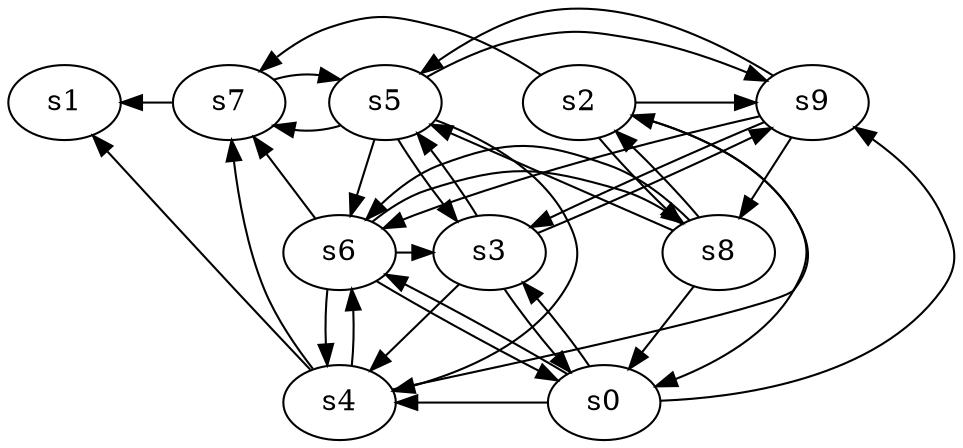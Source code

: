 digraph game_0805_complex_10 {
    s0 [name="s0", player=0, target=1];
    s1 [name="s1", player=0, target=1];
    s2 [name="s2", player=0];
    s3 [name="s3", player=1];
    s4 [name="s4", player=1, target=1];
    s5 [name="s5", player=0];
    s6 [name="s6", player=1];
    s7 [name="s7", player=0];
    s8 [name="s8", player=0, target=1];
    s9 [name="s9", player=0];

    s0 -> s3 [constraint="time % 2 == 0 && time % 4 == 2"];
    s0 -> s4 [constraint="time == 2 || time == 6 || time == 7 || time == 11"];
    s0 -> s6 [constraint="time % 3 == 2 || time % 3 == 0"];
    s0 -> s9 [constraint="time % 4 == 1 && time % 4 == 2"];
    s2 -> s0 [constraint="time % 8 == 4"];
    s2 -> s7 [constraint="time % 3 == 1 || time % 4 == 3"];
    s2 -> s8 [constraint="time % 6 == 1"];
    s2 -> s9 [constraint="time % 5 == 2 || time % 3 == 2"];
    s3 -> s0;
    s3 -> s4 [constraint="time % 2 == 1"];
    s3 -> s5 [constraint="time % 4 == 0"];
    s3 -> s9 [constraint="time == 17"];
    s4 -> s1 [constraint="time % 7 == 6"];
    s4 -> s2 [constraint="time % 8 == 7"];
    s4 -> s6 [constraint="time % 4 == 2 && time % 3 == 2"];
    s4 -> s7 [constraint="!(time % 2 == 1)"];
    s5 -> s3;
    s5 -> s4 [constraint="time % 4 == 1 || time % 2 == 0"];
    s5 -> s6;
    s5 -> s7 [constraint="time == 17 || time == 18"];
    s5 -> s9 [constraint="time % 3 == 0 || time % 2 == 0"];
    s6 -> s0 [constraint="time % 5 == 1"];
    s6 -> s3 [constraint="time % 4 == 1 && time % 3 == 0"];
    s6 -> s4;
    s6 -> s7 [constraint="time % 4 == 0 && time % 3 == 0"];
    s6 -> s8 [constraint="time % 3 == 0 && time % 5 == 4"];
    s7 -> s1 [constraint="time % 4 == 3 || time % 5 == 1"];
    s7 -> s5 [constraint="!(time % 6 == 5)"];
    s8 -> s0;
    s8 -> s2 [constraint="time % 3 == 1 || time % 3 == 0"];
    s8 -> s5 [constraint="time == 1 || time == 6 || time == 9"];
    s8 -> s6 [constraint="!(time % 2 == 1)"];
    s9 -> s3 [constraint="time % 5 == 4 || time % 5 == 4"];
    s9 -> s5 [constraint="time % 4 == 1 && time % 5 == 1"];
    s9 -> s6 [constraint="!(time % 6 == 3)"];
    s9 -> s8 [constraint="!(time % 6 == 1)"];
}
